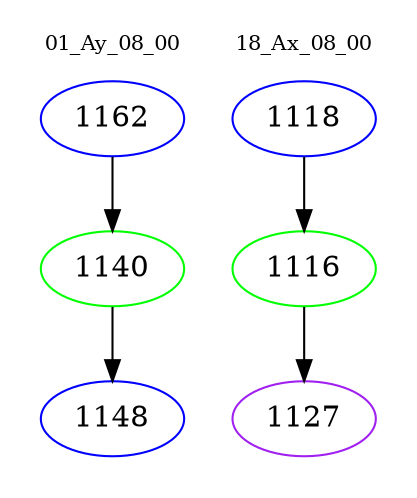 digraph{
subgraph cluster_0 {
color = white
label = "01_Ay_08_00";
fontsize=10;
T0_1162 [label="1162", color="blue"]
T0_1162 -> T0_1140 [color="black"]
T0_1140 [label="1140", color="green"]
T0_1140 -> T0_1148 [color="black"]
T0_1148 [label="1148", color="blue"]
}
subgraph cluster_1 {
color = white
label = "18_Ax_08_00";
fontsize=10;
T1_1118 [label="1118", color="blue"]
T1_1118 -> T1_1116 [color="black"]
T1_1116 [label="1116", color="green"]
T1_1116 -> T1_1127 [color="black"]
T1_1127 [label="1127", color="purple"]
}
}
